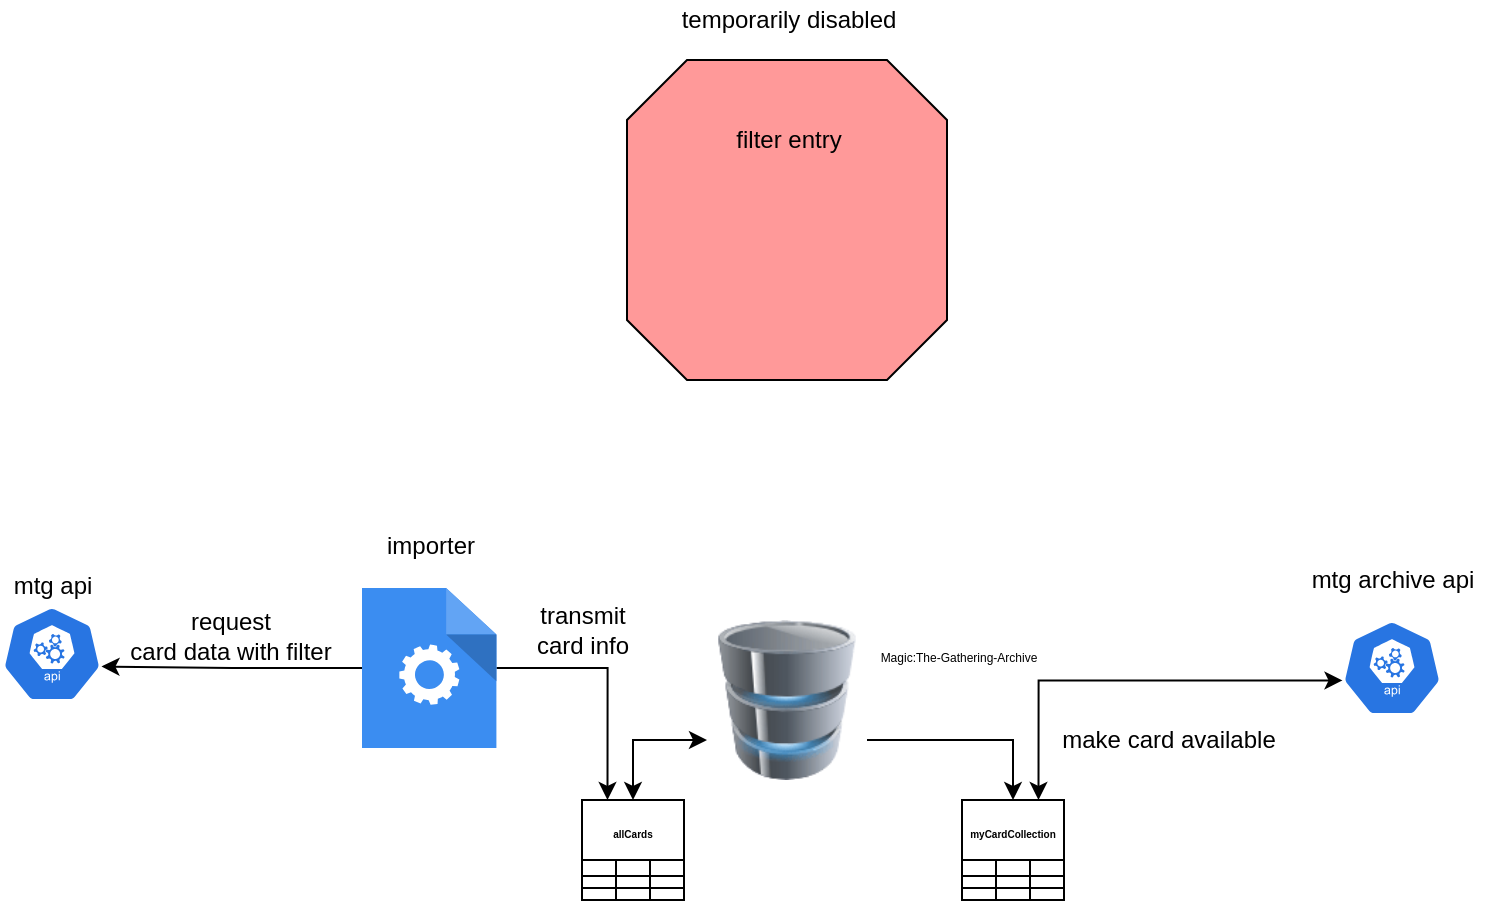 <mxfile version="14.3.1" type="device"><diagram id="ZXUzR3skn0PAHgTfnLyJ" name="Page-1"><mxGraphModel dx="1188" dy="665" grid="1" gridSize="10" guides="1" tooltips="1" connect="1" arrows="1" fold="1" page="1" pageScale="1" pageWidth="827" pageHeight="1169" math="0" shadow="0"><root><mxCell id="0"/><mxCell id="1" parent="0"/><mxCell id="KsJJi-QX9gjJaSNe9QVB-5" value="" style="whiteSpace=wrap;html=1;shape=mxgraph.basic.octagon2;align=center;verticalAlign=middle;dx=15;fillColor=#FF9999;" vertex="1" parent="1"><mxGeometry x="342.5" y="90" width="160" height="160" as="geometry"/></mxCell><mxCell id="telTgfHbngbc2DrTlNOI-1" value="" style="html=1;dashed=0;whitespace=wrap;fillColor=#2875E2;strokeColor=#ffffff;points=[[0.005,0.63,0],[0.1,0.2,0],[0.9,0.2,0],[0.5,0,0],[0.995,0.63,0],[0.72,0.99,0],[0.5,1,0],[0.28,0.99,0]];shape=mxgraph.kubernetes.icon;prIcon=api" parent="1" vertex="1"><mxGeometry x="30" y="363" width="50" height="48" as="geometry"/></mxCell><mxCell id="telTgfHbngbc2DrTlNOI-2" value="mtg api" style="text;html=1;align=center;verticalAlign=middle;resizable=0;points=[];autosize=1;" parent="1" vertex="1"><mxGeometry x="30" y="343" width="50" height="20" as="geometry"/></mxCell><mxCell id="telTgfHbngbc2DrTlNOI-4" value="importer" style="text;html=1;align=center;verticalAlign=middle;resizable=0;points=[];autosize=1;" parent="1" vertex="1"><mxGeometry x="213.6" y="323" width="60" height="20" as="geometry"/></mxCell><mxCell id="telTgfHbngbc2DrTlNOI-6" value="request &lt;br&gt;card data with filter" style="text;html=1;align=center;verticalAlign=middle;resizable=0;points=[];autosize=1;" parent="1" vertex="1"><mxGeometry x="84" y="363" width="120" height="30" as="geometry"/></mxCell><mxCell id="telTgfHbngbc2DrTlNOI-11" style="edgeStyle=orthogonalEdgeStyle;rounded=0;orthogonalLoop=1;jettySize=auto;html=1;entryX=0.995;entryY=0.63;entryDx=0;entryDy=0;entryPerimeter=0;startArrow=none;startFill=0;" parent="1" source="telTgfHbngbc2DrTlNOI-10" target="telTgfHbngbc2DrTlNOI-1" edge="1"><mxGeometry relative="1" as="geometry"/></mxCell><mxCell id="KsJJi-QX9gjJaSNe9QVB-2" style="edgeStyle=orthogonalEdgeStyle;rounded=0;orthogonalLoop=1;jettySize=auto;html=1;entryX=0.25;entryY=0;entryDx=0;entryDy=0;" edge="1" parent="1" source="telTgfHbngbc2DrTlNOI-10" target="Ke7_sXD1gwTl6NBRU_Jw-15"><mxGeometry relative="1" as="geometry"/></mxCell><mxCell id="telTgfHbngbc2DrTlNOI-10" value="" style="html=1;aspect=fixed;strokeColor=none;shadow=0;align=center;verticalAlign=top;fillColor=#3B8DF1;shape=mxgraph.gcp2.process" parent="1" vertex="1"><mxGeometry x="210" y="354" width="67.2" height="80" as="geometry"/></mxCell><mxCell id="Ke7_sXD1gwTl6NBRU_Jw-29" style="edgeStyle=orthogonalEdgeStyle;rounded=0;orthogonalLoop=1;jettySize=auto;html=1;exitX=0;exitY=0.75;exitDx=0;exitDy=0;entryX=0.5;entryY=0;entryDx=0;entryDy=0;startArrow=classic;startFill=1;" parent="1" source="telTgfHbngbc2DrTlNOI-16" target="Ke7_sXD1gwTl6NBRU_Jw-15" edge="1"><mxGeometry relative="1" as="geometry"/></mxCell><mxCell id="Ke7_sXD1gwTl6NBRU_Jw-30" style="edgeStyle=orthogonalEdgeStyle;rounded=0;orthogonalLoop=1;jettySize=auto;html=1;exitX=1;exitY=0.75;exitDx=0;exitDy=0;entryX=0.5;entryY=0;entryDx=0;entryDy=0;" parent="1" source="telTgfHbngbc2DrTlNOI-16" target="Ke7_sXD1gwTl6NBRU_Jw-2" edge="1"><mxGeometry relative="1" as="geometry"/></mxCell><mxCell id="telTgfHbngbc2DrTlNOI-16" value="" style="image;html=1;image=img/lib/clip_art/computers/Database_128x128.png" parent="1" vertex="1"><mxGeometry x="382.5" y="370" width="80" height="80" as="geometry"/></mxCell><mxCell id="telTgfHbngbc2DrTlNOI-18" value="&lt;font style=&quot;font-size: 6px&quot;&gt;Magic:The-Gathering-Archive&lt;/font&gt;" style="text;html=1;align=center;verticalAlign=middle;resizable=0;points=[];autosize=1;" parent="1" vertex="1"><mxGeometry x="462.5" y="377" width="90" height="20" as="geometry"/></mxCell><mxCell id="telTgfHbngbc2DrTlNOI-27" value="" style="html=1;dashed=0;whitespace=wrap;fillColor=#2875E2;strokeColor=#ffffff;points=[[0.005,0.63,0],[0.1,0.2,0],[0.9,0.2,0],[0.5,0,0],[0.995,0.63,0],[0.72,0.99,0],[0.5,1,0],[0.28,0.99,0]];shape=mxgraph.kubernetes.icon;prIcon=api" parent="1" vertex="1"><mxGeometry x="700" y="370" width="50" height="48" as="geometry"/></mxCell><mxCell id="telTgfHbngbc2DrTlNOI-29" value="make card available" style="text;html=1;align=center;verticalAlign=middle;resizable=0;points=[];autosize=1;" parent="1" vertex="1"><mxGeometry x="552.5" y="420" width="120" height="20" as="geometry"/></mxCell><mxCell id="telTgfHbngbc2DrTlNOI-30" value="mtg archive api" style="text;html=1;align=center;verticalAlign=middle;resizable=0;points=[];autosize=1;" parent="1" vertex="1"><mxGeometry x="675" y="340" width="100" height="20" as="geometry"/></mxCell><mxCell id="dWxGdumAW8jWh12v00ix-1" value="" style="shape=image;html=1;verticalAlign=top;verticalLabelPosition=bottom;labelBackgroundColor=#ffffff;imageAspect=0;aspect=fixed;image=https://cdn2.iconfinder.com/data/icons/stilllife/128x128/apps/gnome-terminal.png" parent="1" vertex="1"><mxGeometry x="388" y="140" width="70" height="70" as="geometry"/></mxCell><mxCell id="dWxGdumAW8jWh12v00ix-3" value="filter entry" style="text;html=1;align=center;verticalAlign=middle;resizable=0;points=[];autosize=1;" parent="1" vertex="1"><mxGeometry x="388" y="120" width="70" height="20" as="geometry"/></mxCell><mxCell id="dWxGdumAW8jWh12v00ix-5" value="transmit &lt;br&gt;card info" style="text;html=1;align=center;verticalAlign=middle;resizable=0;points=[];autosize=1;" parent="1" vertex="1"><mxGeometry x="289.5" y="360" width="60" height="30" as="geometry"/></mxCell><mxCell id="KsJJi-QX9gjJaSNe9QVB-3" style="edgeStyle=orthogonalEdgeStyle;rounded=0;orthogonalLoop=1;jettySize=auto;html=1;exitX=0.75;exitY=0;exitDx=0;exitDy=0;entryX=0.005;entryY=0.63;entryDx=0;entryDy=0;entryPerimeter=0;startArrow=classic;startFill=1;" edge="1" parent="1" source="Ke7_sXD1gwTl6NBRU_Jw-2" target="telTgfHbngbc2DrTlNOI-27"><mxGeometry relative="1" as="geometry"/></mxCell><mxCell id="Ke7_sXD1gwTl6NBRU_Jw-2" value="&lt;font style=&quot;font-size: 5px&quot;&gt;myCardCollection&lt;/font&gt;" style="shape=table;html=1;whiteSpace=wrap;startSize=30;container=1;collapsible=0;childLayout=tableLayout;fontStyle=1;align=center;" parent="1" vertex="1"><mxGeometry x="510" y="460" width="51" height="50" as="geometry"/></mxCell><mxCell id="Ke7_sXD1gwTl6NBRU_Jw-3" value="" style="shape=partialRectangle;html=1;whiteSpace=wrap;collapsible=0;dropTarget=0;pointerEvents=0;fillColor=none;top=0;left=0;bottom=0;right=0;points=[[0,0.5],[1,0.5]];portConstraint=eastwest;" parent="Ke7_sXD1gwTl6NBRU_Jw-2" vertex="1"><mxGeometry y="30" width="51" height="8" as="geometry"/></mxCell><mxCell id="Ke7_sXD1gwTl6NBRU_Jw-4" value="" style="shape=partialRectangle;html=1;whiteSpace=wrap;connectable=0;fillColor=none;top=0;left=0;bottom=0;right=0;overflow=hidden;" parent="Ke7_sXD1gwTl6NBRU_Jw-3" vertex="1"><mxGeometry width="17" height="8" as="geometry"/></mxCell><mxCell id="Ke7_sXD1gwTl6NBRU_Jw-5" value="" style="shape=partialRectangle;html=1;whiteSpace=wrap;connectable=0;fillColor=none;top=0;left=0;bottom=0;right=0;overflow=hidden;" parent="Ke7_sXD1gwTl6NBRU_Jw-3" vertex="1"><mxGeometry x="17" width="17" height="8" as="geometry"/></mxCell><mxCell id="Ke7_sXD1gwTl6NBRU_Jw-6" value="" style="shape=partialRectangle;html=1;whiteSpace=wrap;connectable=0;fillColor=none;top=0;left=0;bottom=0;right=0;overflow=hidden;" parent="Ke7_sXD1gwTl6NBRU_Jw-3" vertex="1"><mxGeometry x="34" width="17" height="8" as="geometry"/></mxCell><mxCell id="Ke7_sXD1gwTl6NBRU_Jw-7" value="" style="shape=partialRectangle;html=1;whiteSpace=wrap;collapsible=0;dropTarget=0;pointerEvents=0;fillColor=none;top=0;left=0;bottom=0;right=0;points=[[0,0.5],[1,0.5]];portConstraint=eastwest;" parent="Ke7_sXD1gwTl6NBRU_Jw-2" vertex="1"><mxGeometry y="38" width="51" height="6" as="geometry"/></mxCell><mxCell id="Ke7_sXD1gwTl6NBRU_Jw-8" value="" style="shape=partialRectangle;html=1;whiteSpace=wrap;connectable=0;fillColor=none;top=0;left=0;bottom=0;right=0;overflow=hidden;" parent="Ke7_sXD1gwTl6NBRU_Jw-7" vertex="1"><mxGeometry width="17" height="6" as="geometry"/></mxCell><mxCell id="Ke7_sXD1gwTl6NBRU_Jw-9" value="" style="shape=partialRectangle;html=1;whiteSpace=wrap;connectable=0;fillColor=none;top=0;left=0;bottom=0;right=0;overflow=hidden;" parent="Ke7_sXD1gwTl6NBRU_Jw-7" vertex="1"><mxGeometry x="17" width="17" height="6" as="geometry"/></mxCell><mxCell id="Ke7_sXD1gwTl6NBRU_Jw-10" value="" style="shape=partialRectangle;html=1;whiteSpace=wrap;connectable=0;fillColor=none;top=0;left=0;bottom=0;right=0;overflow=hidden;" parent="Ke7_sXD1gwTl6NBRU_Jw-7" vertex="1"><mxGeometry x="34" width="17" height="6" as="geometry"/></mxCell><mxCell id="Ke7_sXD1gwTl6NBRU_Jw-11" value="" style="shape=partialRectangle;html=1;whiteSpace=wrap;collapsible=0;dropTarget=0;pointerEvents=0;fillColor=none;top=0;left=0;bottom=0;right=0;points=[[0,0.5],[1,0.5]];portConstraint=eastwest;" parent="Ke7_sXD1gwTl6NBRU_Jw-2" vertex="1"><mxGeometry y="44" width="51" height="6" as="geometry"/></mxCell><mxCell id="Ke7_sXD1gwTl6NBRU_Jw-12" value="" style="shape=partialRectangle;html=1;whiteSpace=wrap;connectable=0;fillColor=none;top=0;left=0;bottom=0;right=0;overflow=hidden;" parent="Ke7_sXD1gwTl6NBRU_Jw-11" vertex="1"><mxGeometry width="17" height="6" as="geometry"/></mxCell><mxCell id="Ke7_sXD1gwTl6NBRU_Jw-13" value="" style="shape=partialRectangle;html=1;whiteSpace=wrap;connectable=0;fillColor=none;top=0;left=0;bottom=0;right=0;overflow=hidden;" parent="Ke7_sXD1gwTl6NBRU_Jw-11" vertex="1"><mxGeometry x="17" width="17" height="6" as="geometry"/></mxCell><mxCell id="Ke7_sXD1gwTl6NBRU_Jw-14" value="" style="shape=partialRectangle;html=1;whiteSpace=wrap;connectable=0;fillColor=none;top=0;left=0;bottom=0;right=0;overflow=hidden;" parent="Ke7_sXD1gwTl6NBRU_Jw-11" vertex="1"><mxGeometry x="34" width="17" height="6" as="geometry"/></mxCell><mxCell id="Ke7_sXD1gwTl6NBRU_Jw-15" value="&lt;font style=&quot;font-size: 5px&quot;&gt;allCards&lt;/font&gt;" style="shape=table;html=1;whiteSpace=wrap;startSize=30;container=1;collapsible=0;childLayout=tableLayout;fontStyle=1;align=center;" parent="1" vertex="1"><mxGeometry x="320" y="460" width="51" height="50" as="geometry"/></mxCell><mxCell id="Ke7_sXD1gwTl6NBRU_Jw-16" value="" style="shape=partialRectangle;html=1;whiteSpace=wrap;collapsible=0;dropTarget=0;pointerEvents=0;fillColor=none;top=0;left=0;bottom=0;right=0;points=[[0,0.5],[1,0.5]];portConstraint=eastwest;" parent="Ke7_sXD1gwTl6NBRU_Jw-15" vertex="1"><mxGeometry y="30" width="51" height="8" as="geometry"/></mxCell><mxCell id="Ke7_sXD1gwTl6NBRU_Jw-17" value="" style="shape=partialRectangle;html=1;whiteSpace=wrap;connectable=0;fillColor=none;top=0;left=0;bottom=0;right=0;overflow=hidden;" parent="Ke7_sXD1gwTl6NBRU_Jw-16" vertex="1"><mxGeometry width="17" height="8" as="geometry"/></mxCell><mxCell id="Ke7_sXD1gwTl6NBRU_Jw-18" value="" style="shape=partialRectangle;html=1;whiteSpace=wrap;connectable=0;fillColor=none;top=0;left=0;bottom=0;right=0;overflow=hidden;" parent="Ke7_sXD1gwTl6NBRU_Jw-16" vertex="1"><mxGeometry x="17" width="17" height="8" as="geometry"/></mxCell><mxCell id="Ke7_sXD1gwTl6NBRU_Jw-19" value="" style="shape=partialRectangle;html=1;whiteSpace=wrap;connectable=0;fillColor=none;top=0;left=0;bottom=0;right=0;overflow=hidden;" parent="Ke7_sXD1gwTl6NBRU_Jw-16" vertex="1"><mxGeometry x="34" width="17" height="8" as="geometry"/></mxCell><mxCell id="Ke7_sXD1gwTl6NBRU_Jw-20" value="" style="shape=partialRectangle;html=1;whiteSpace=wrap;collapsible=0;dropTarget=0;pointerEvents=0;fillColor=none;top=0;left=0;bottom=0;right=0;points=[[0,0.5],[1,0.5]];portConstraint=eastwest;" parent="Ke7_sXD1gwTl6NBRU_Jw-15" vertex="1"><mxGeometry y="38" width="51" height="6" as="geometry"/></mxCell><mxCell id="Ke7_sXD1gwTl6NBRU_Jw-21" value="" style="shape=partialRectangle;html=1;whiteSpace=wrap;connectable=0;fillColor=none;top=0;left=0;bottom=0;right=0;overflow=hidden;" parent="Ke7_sXD1gwTl6NBRU_Jw-20" vertex="1"><mxGeometry width="17" height="6" as="geometry"/></mxCell><mxCell id="Ke7_sXD1gwTl6NBRU_Jw-22" value="" style="shape=partialRectangle;html=1;whiteSpace=wrap;connectable=0;fillColor=none;top=0;left=0;bottom=0;right=0;overflow=hidden;" parent="Ke7_sXD1gwTl6NBRU_Jw-20" vertex="1"><mxGeometry x="17" width="17" height="6" as="geometry"/></mxCell><mxCell id="Ke7_sXD1gwTl6NBRU_Jw-23" value="" style="shape=partialRectangle;html=1;whiteSpace=wrap;connectable=0;fillColor=none;top=0;left=0;bottom=0;right=0;overflow=hidden;" parent="Ke7_sXD1gwTl6NBRU_Jw-20" vertex="1"><mxGeometry x="34" width="17" height="6" as="geometry"/></mxCell><mxCell id="Ke7_sXD1gwTl6NBRU_Jw-24" value="" style="shape=partialRectangle;html=1;whiteSpace=wrap;collapsible=0;dropTarget=0;pointerEvents=0;fillColor=none;top=0;left=0;bottom=0;right=0;points=[[0,0.5],[1,0.5]];portConstraint=eastwest;" parent="Ke7_sXD1gwTl6NBRU_Jw-15" vertex="1"><mxGeometry y="44" width="51" height="6" as="geometry"/></mxCell><mxCell id="Ke7_sXD1gwTl6NBRU_Jw-25" value="" style="shape=partialRectangle;html=1;whiteSpace=wrap;connectable=0;fillColor=none;top=0;left=0;bottom=0;right=0;overflow=hidden;" parent="Ke7_sXD1gwTl6NBRU_Jw-24" vertex="1"><mxGeometry width="17" height="6" as="geometry"/></mxCell><mxCell id="Ke7_sXD1gwTl6NBRU_Jw-26" value="" style="shape=partialRectangle;html=1;whiteSpace=wrap;connectable=0;fillColor=none;top=0;left=0;bottom=0;right=0;overflow=hidden;" parent="Ke7_sXD1gwTl6NBRU_Jw-24" vertex="1"><mxGeometry x="17" width="17" height="6" as="geometry"/></mxCell><mxCell id="Ke7_sXD1gwTl6NBRU_Jw-27" value="" style="shape=partialRectangle;html=1;whiteSpace=wrap;connectable=0;fillColor=none;top=0;left=0;bottom=0;right=0;overflow=hidden;" parent="Ke7_sXD1gwTl6NBRU_Jw-24" vertex="1"><mxGeometry x="34" width="17" height="6" as="geometry"/></mxCell><mxCell id="KsJJi-QX9gjJaSNe9QVB-6" value="temporarily disabled" style="text;html=1;align=center;verticalAlign=middle;resizable=0;points=[];autosize=1;" vertex="1" parent="1"><mxGeometry x="362.5" y="60" width="120" height="20" as="geometry"/></mxCell></root></mxGraphModel></diagram></mxfile>